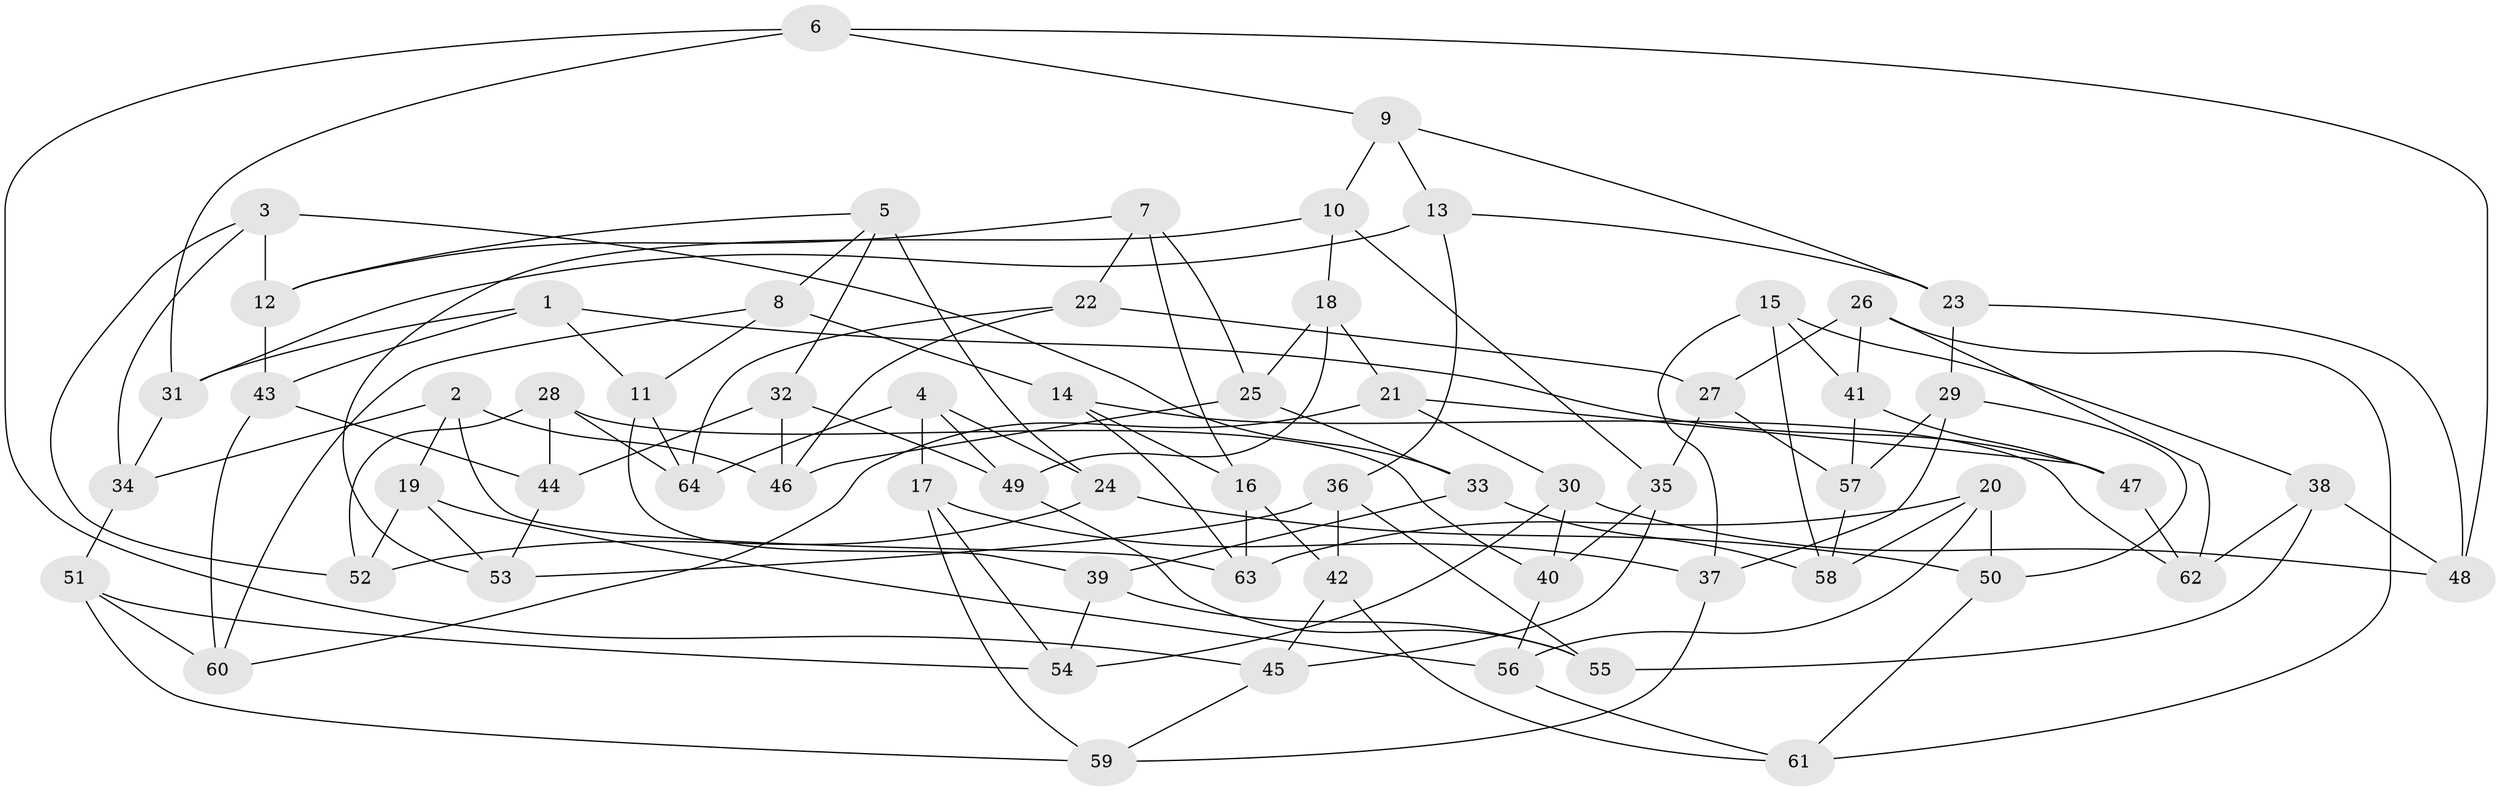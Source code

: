 // coarse degree distribution, {4: 0.358974358974359, 6: 0.6410256410256411}
// Generated by graph-tools (version 1.1) at 2025/52/02/27/25 19:52:28]
// undirected, 64 vertices, 128 edges
graph export_dot {
graph [start="1"]
  node [color=gray90,style=filled];
  1;
  2;
  3;
  4;
  5;
  6;
  7;
  8;
  9;
  10;
  11;
  12;
  13;
  14;
  15;
  16;
  17;
  18;
  19;
  20;
  21;
  22;
  23;
  24;
  25;
  26;
  27;
  28;
  29;
  30;
  31;
  32;
  33;
  34;
  35;
  36;
  37;
  38;
  39;
  40;
  41;
  42;
  43;
  44;
  45;
  46;
  47;
  48;
  49;
  50;
  51;
  52;
  53;
  54;
  55;
  56;
  57;
  58;
  59;
  60;
  61;
  62;
  63;
  64;
  1 -- 11;
  1 -- 31;
  1 -- 47;
  1 -- 43;
  2 -- 63;
  2 -- 19;
  2 -- 34;
  2 -- 46;
  3 -- 52;
  3 -- 33;
  3 -- 34;
  3 -- 12;
  4 -- 17;
  4 -- 49;
  4 -- 24;
  4 -- 64;
  5 -- 8;
  5 -- 32;
  5 -- 12;
  5 -- 24;
  6 -- 31;
  6 -- 48;
  6 -- 9;
  6 -- 45;
  7 -- 22;
  7 -- 25;
  7 -- 16;
  7 -- 12;
  8 -- 11;
  8 -- 60;
  8 -- 14;
  9 -- 10;
  9 -- 23;
  9 -- 13;
  10 -- 53;
  10 -- 35;
  10 -- 18;
  11 -- 39;
  11 -- 64;
  12 -- 43;
  13 -- 36;
  13 -- 31;
  13 -- 23;
  14 -- 16;
  14 -- 62;
  14 -- 63;
  15 -- 37;
  15 -- 41;
  15 -- 58;
  15 -- 38;
  16 -- 42;
  16 -- 63;
  17 -- 54;
  17 -- 59;
  17 -- 37;
  18 -- 25;
  18 -- 21;
  18 -- 49;
  19 -- 56;
  19 -- 53;
  19 -- 52;
  20 -- 50;
  20 -- 56;
  20 -- 58;
  20 -- 63;
  21 -- 47;
  21 -- 30;
  21 -- 60;
  22 -- 27;
  22 -- 64;
  22 -- 46;
  23 -- 48;
  23 -- 29;
  24 -- 52;
  24 -- 50;
  25 -- 33;
  25 -- 46;
  26 -- 41;
  26 -- 27;
  26 -- 61;
  26 -- 62;
  27 -- 35;
  27 -- 57;
  28 -- 44;
  28 -- 40;
  28 -- 64;
  28 -- 52;
  29 -- 37;
  29 -- 57;
  29 -- 50;
  30 -- 40;
  30 -- 54;
  30 -- 48;
  31 -- 34;
  32 -- 46;
  32 -- 44;
  32 -- 49;
  33 -- 39;
  33 -- 58;
  34 -- 51;
  35 -- 45;
  35 -- 40;
  36 -- 53;
  36 -- 55;
  36 -- 42;
  37 -- 59;
  38 -- 62;
  38 -- 55;
  38 -- 48;
  39 -- 55;
  39 -- 54;
  40 -- 56;
  41 -- 57;
  41 -- 47;
  42 -- 45;
  42 -- 61;
  43 -- 44;
  43 -- 60;
  44 -- 53;
  45 -- 59;
  47 -- 62;
  49 -- 55;
  50 -- 61;
  51 -- 60;
  51 -- 54;
  51 -- 59;
  56 -- 61;
  57 -- 58;
}
